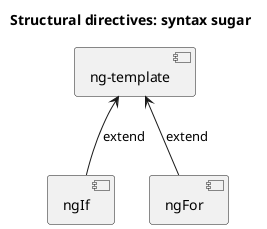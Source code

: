 @startuml
'https://plantuml.com/component-diagram

title Structural directives: syntax sugar

[ng-template] <-- [ngIf] <<@Directive>>: extend
[ng-template] <-- [ngFor] <<@Directive>>: extend

newpage

title ng-template & ng-container


component "ng-template" as NgTemplate {
    [name] <<Attribute>> as TName
}
note bottom of NgTemplate
    !! Creates an extra
    DIV element
end note
note bottom of NgTemplate
    Example

    <ng-template #templateName" ...>
end note

component "ng-container" as NgContainer {
    component "ngTemplateOutlet" as TemplateOutlet {
        [Template Name] --> TName
        [Context] as C
        note right of C
            Provided by the Component
            Example:

            export class AppComponent {
                ctx = { ... context ... };
            }
        end note
    }
}
note bottom of NgContainer
    Example:

    <ng-container
        *ngTemplateOutlet="templateName; context: ctx">
end note

note top of NgContainer
    Does not create
    extra HTML elements
end note


newpage

left to right direction
title @ViewChild: Dynamically injecting templates


component "AppComponent" {
    package HTML {
        [defaultTab] <<ng-template>> as Template
    }

    package TypeScript {
        [defaultTab] <<TemplateRef>> as Reference
        [ViewChild] <<@Decorator>> as VC
        Template <.. VC: load template
        VC ..> Reference: inject template
    }
}


@enduml